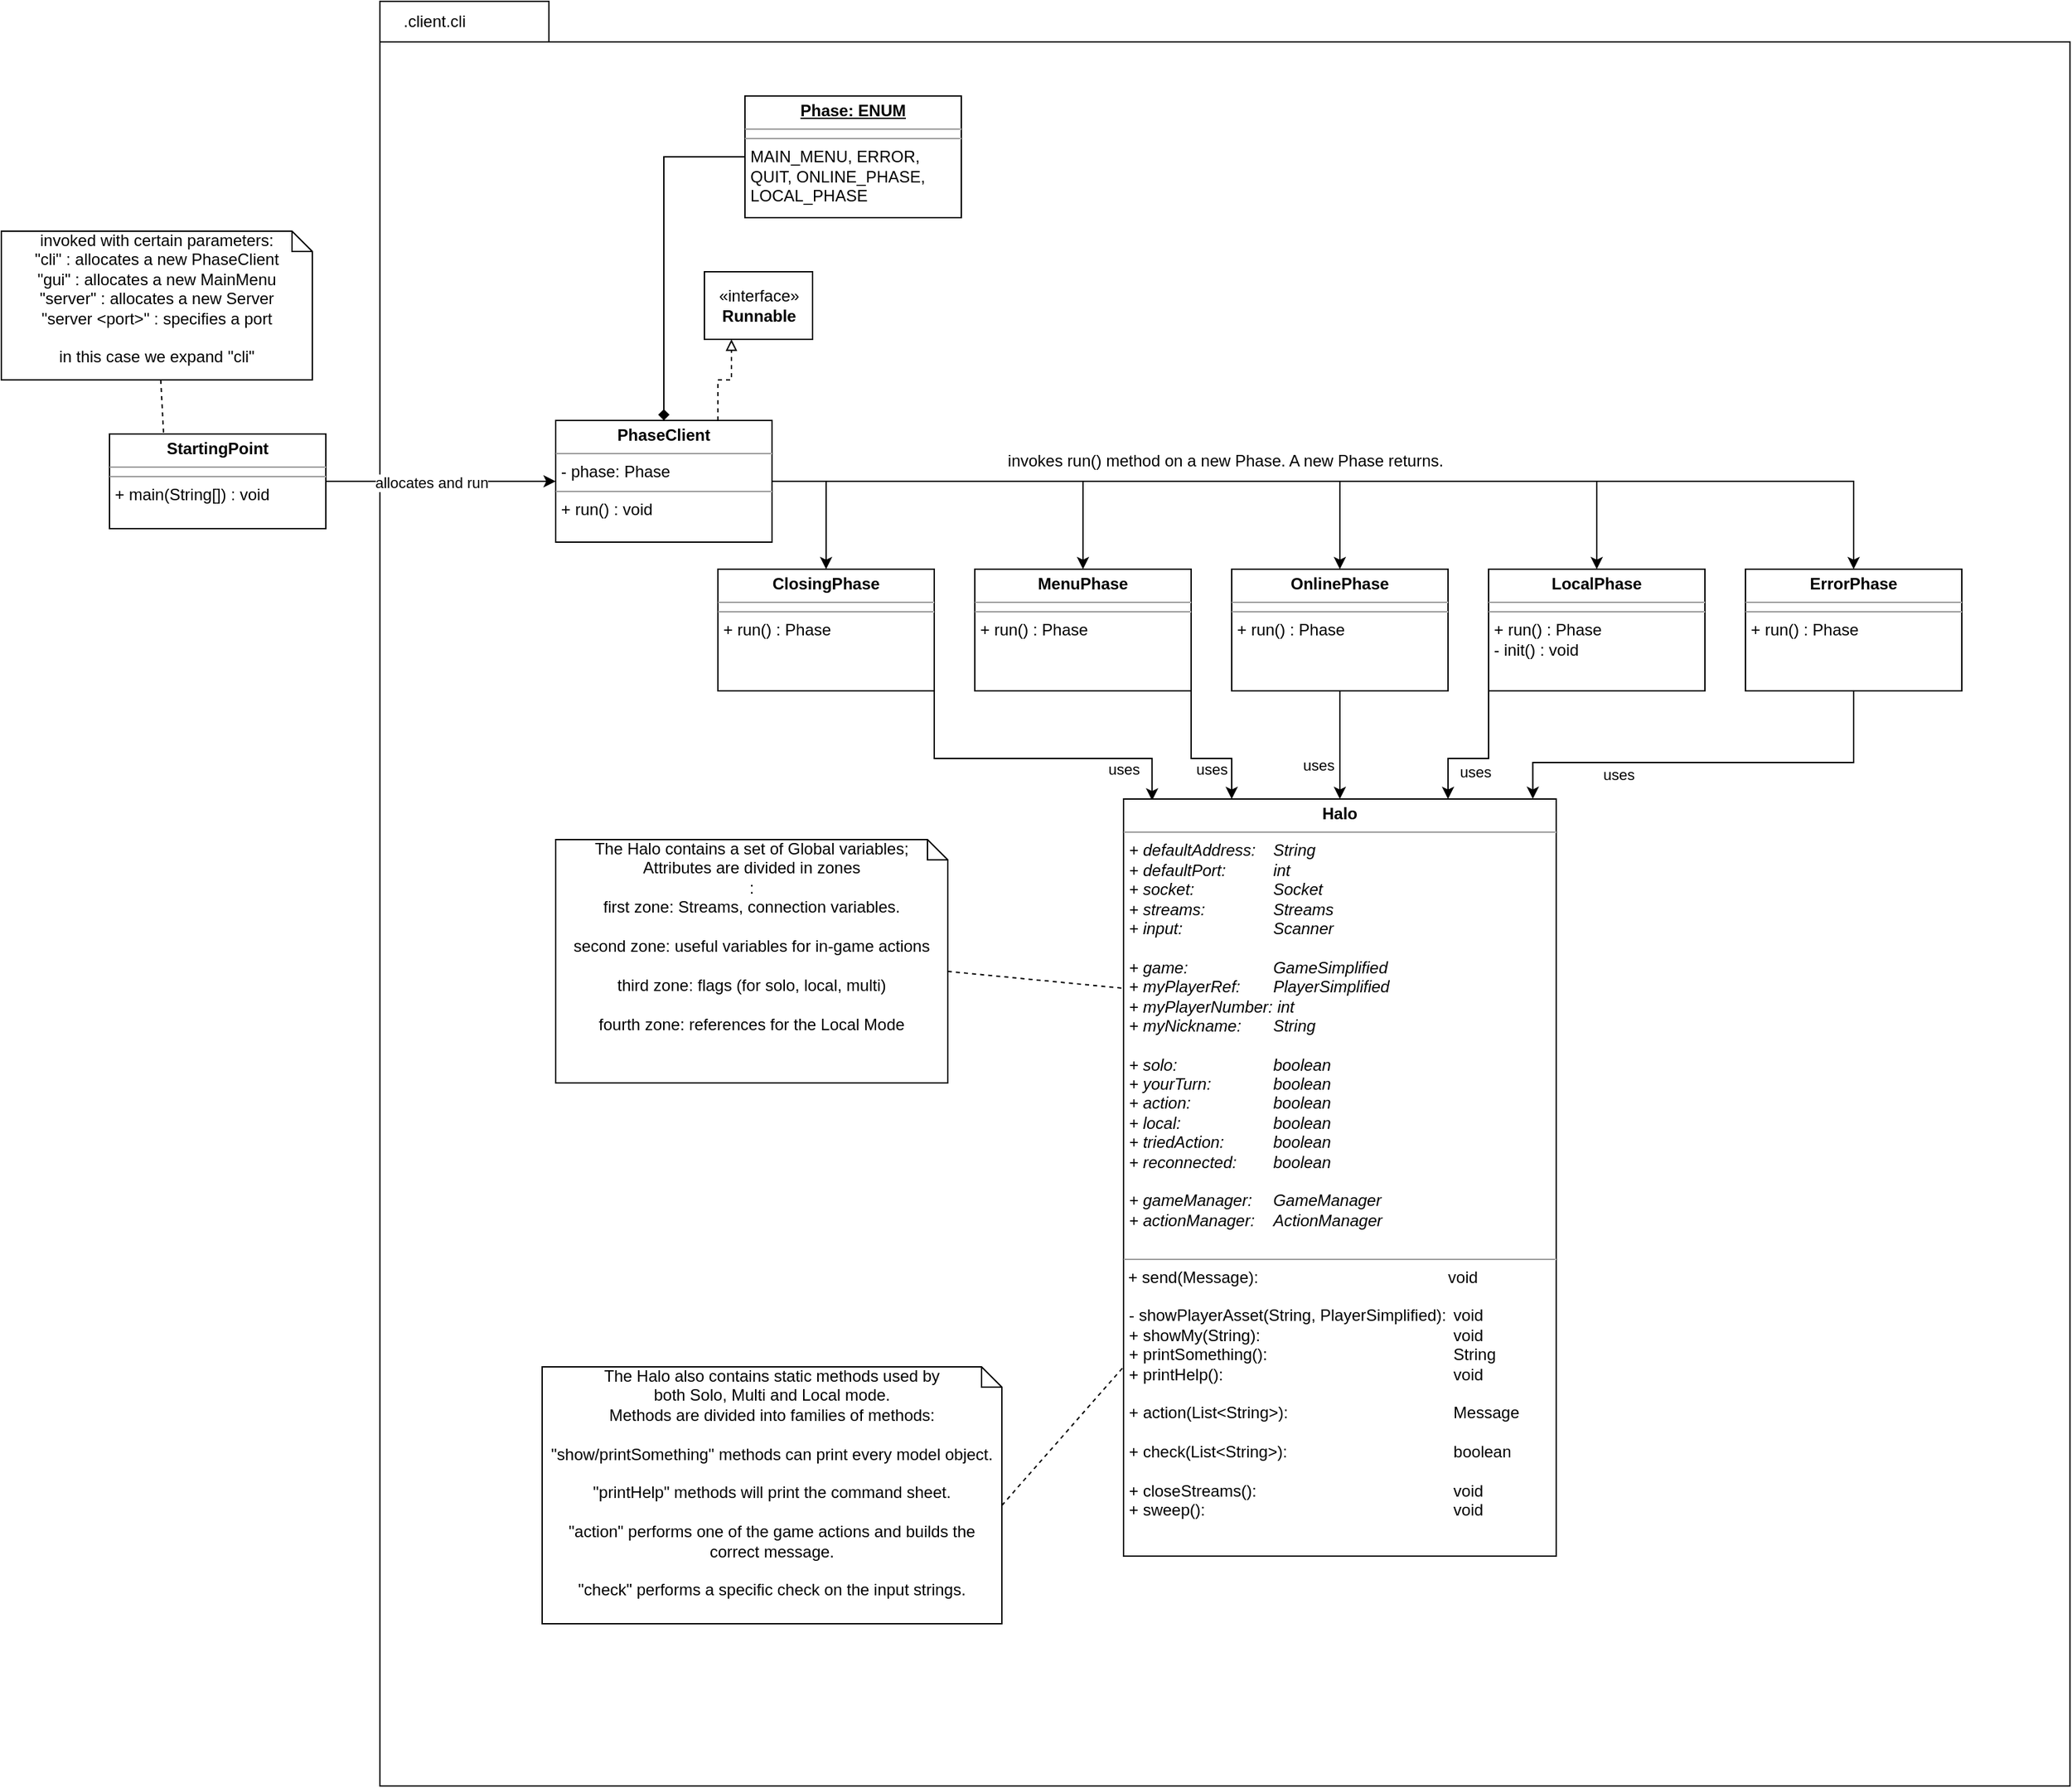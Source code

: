 <mxfile version="14.7.9" type="device"><diagram id="NVYFedq5c0RrCOhnkDx4" name="Page-1"><mxGraphModel dx="2156" dy="1408" grid="1" gridSize="10" guides="1" tooltips="1" connect="1" arrows="1" fold="1" page="1" pageScale="1" pageWidth="2336" pageHeight="1654" math="0" shadow="0"><root><mxCell id="0"/><mxCell id="1" parent="0"/><mxCell id="23ndxPljmLNwuPF0Day8-59" value="Package1" style="shape=folder;fontStyle=1;tabWidth=80;tabHeight=30;tabPosition=left;html=1;boundedLbl=1;verticalAlign=middle;" parent="1" vertex="1"><mxGeometry x="330" y="80" width="1250" height="1320" as="geometry"/></mxCell><mxCell id="23ndxPljmLNwuPF0Day8-35" style="edgeStyle=orthogonalEdgeStyle;rounded=0;orthogonalLoop=1;jettySize=auto;html=1;entryX=0;entryY=0.5;entryDx=0;entryDy=0;startArrow=none;startFill=0;endArrow=classic;endFill=1;" parent="1" source="23ndxPljmLNwuPF0Day8-9" target="23ndxPljmLNwuPF0Day8-10" edge="1"><mxGeometry relative="1" as="geometry"/></mxCell><mxCell id="23ndxPljmLNwuPF0Day8-36" value="allocates and run" style="edgeLabel;html=1;align=center;verticalAlign=middle;resizable=0;points=[];" parent="23ndxPljmLNwuPF0Day8-35" vertex="1" connectable="0"><mxGeometry x="-0.08" y="-1" relative="1" as="geometry"><mxPoint as="offset"/></mxGeometry></mxCell><mxCell id="23ndxPljmLNwuPF0Day8-9" value="&lt;p style=&quot;margin: 0px ; margin-top: 4px ; text-align: center&quot;&gt;&lt;b&gt;StartingPoint&lt;/b&gt;&lt;/p&gt;&lt;hr size=&quot;1&quot;&gt;&lt;hr size=&quot;1&quot;&gt;&lt;p style=&quot;margin: 0px ; margin-left: 4px&quot;&gt;+ main(String[]) : void&lt;br&gt;&lt;/p&gt;" style="verticalAlign=top;align=left;overflow=fill;fontSize=12;fontFamily=Helvetica;html=1;" parent="1" vertex="1"><mxGeometry x="130" y="400" width="160" height="70" as="geometry"/></mxCell><mxCell id="23ndxPljmLNwuPF0Day8-15" style="edgeStyle=orthogonalEdgeStyle;rounded=0;orthogonalLoop=1;jettySize=auto;html=1;entryX=0;entryY=0.5;entryDx=0;entryDy=0;endArrow=none;endFill=0;startArrow=diamond;startFill=1;" parent="1" source="23ndxPljmLNwuPF0Day8-10" target="23ndxPljmLNwuPF0Day8-14" edge="1"><mxGeometry relative="1" as="geometry"/></mxCell><mxCell id="23ndxPljmLNwuPF0Day8-19" style="edgeStyle=orthogonalEdgeStyle;rounded=0;orthogonalLoop=1;jettySize=auto;html=1;exitX=0.75;exitY=0;exitDx=0;exitDy=0;entryX=0.25;entryY=1;entryDx=0;entryDy=0;startArrow=none;startFill=0;endArrow=block;endFill=0;dashed=1;" parent="1" source="23ndxPljmLNwuPF0Day8-10" target="23ndxPljmLNwuPF0Day8-18" edge="1"><mxGeometry relative="1" as="geometry"/></mxCell><mxCell id="23ndxPljmLNwuPF0Day8-53" style="edgeStyle=orthogonalEdgeStyle;rounded=0;orthogonalLoop=1;jettySize=auto;html=1;entryX=0.5;entryY=0;entryDx=0;entryDy=0;startArrow=none;startFill=0;endArrow=classic;endFill=1;" parent="1" source="23ndxPljmLNwuPF0Day8-10" target="23ndxPljmLNwuPF0Day8-16" edge="1"><mxGeometry relative="1" as="geometry"><Array as="points"><mxPoint x="660" y="435"/></Array></mxGeometry></mxCell><mxCell id="23ndxPljmLNwuPF0Day8-54" style="edgeStyle=orthogonalEdgeStyle;rounded=0;orthogonalLoop=1;jettySize=auto;html=1;entryX=0.5;entryY=0;entryDx=0;entryDy=0;startArrow=none;startFill=0;endArrow=classic;endFill=1;" parent="1" source="23ndxPljmLNwuPF0Day8-10" target="23ndxPljmLNwuPF0Day8-21" edge="1"><mxGeometry relative="1" as="geometry"/></mxCell><mxCell id="23ndxPljmLNwuPF0Day8-55" style="edgeStyle=orthogonalEdgeStyle;rounded=0;orthogonalLoop=1;jettySize=auto;html=1;entryX=0.5;entryY=0;entryDx=0;entryDy=0;startArrow=none;startFill=0;endArrow=classic;endFill=1;" parent="1" source="23ndxPljmLNwuPF0Day8-10" target="23ndxPljmLNwuPF0Day8-22" edge="1"><mxGeometry relative="1" as="geometry"/></mxCell><mxCell id="23ndxPljmLNwuPF0Day8-56" style="edgeStyle=orthogonalEdgeStyle;rounded=0;orthogonalLoop=1;jettySize=auto;html=1;entryX=0.5;entryY=0;entryDx=0;entryDy=0;startArrow=none;startFill=0;endArrow=classic;endFill=1;" parent="1" source="23ndxPljmLNwuPF0Day8-10" target="23ndxPljmLNwuPF0Day8-23" edge="1"><mxGeometry relative="1" as="geometry"/></mxCell><mxCell id="23ndxPljmLNwuPF0Day8-57" style="edgeStyle=orthogonalEdgeStyle;rounded=0;orthogonalLoop=1;jettySize=auto;html=1;entryX=0.5;entryY=0;entryDx=0;entryDy=0;startArrow=none;startFill=0;endArrow=classic;endFill=1;" parent="1" source="23ndxPljmLNwuPF0Day8-10" target="23ndxPljmLNwuPF0Day8-24" edge="1"><mxGeometry relative="1" as="geometry"/></mxCell><mxCell id="23ndxPljmLNwuPF0Day8-10" value="&lt;p style=&quot;margin: 0px ; margin-top: 4px ; text-align: center&quot;&gt;&lt;b&gt;PhaseClient&lt;/b&gt;&lt;/p&gt;&lt;hr size=&quot;1&quot;&gt;&lt;p style=&quot;margin: 0px ; margin-left: 4px&quot;&gt;- phase: Phase&lt;br&gt;&lt;/p&gt;&lt;hr size=&quot;1&quot;&gt;&lt;p style=&quot;margin: 0px ; margin-left: 4px&quot;&gt;+ run() : void&lt;br&gt;&lt;/p&gt;" style="verticalAlign=top;align=left;overflow=fill;fontSize=12;fontFamily=Helvetica;html=1;" parent="1" vertex="1"><mxGeometry x="460" y="390" width="160" height="90" as="geometry"/></mxCell><mxCell id="23ndxPljmLNwuPF0Day8-11" value="&lt;div&gt;invoked with certain parameters:&lt;/div&gt;&lt;div&gt;&quot;cli&quot; : allocates a new PhaseClient&lt;/div&gt;&lt;div&gt;&quot;gui&quot; : allocates a new MainMenu&lt;/div&gt;&lt;div&gt;&quot;server&quot; : allocates a new Server&lt;/div&gt;&lt;div&gt;&quot;server &amp;lt;port&amp;gt;&quot; : specifies a port&lt;/div&gt;&lt;div&gt;&lt;br&gt;&lt;/div&gt;&lt;div&gt;in this case we expand &quot;cli&quot;&lt;br&gt;&lt;/div&gt;" style="shape=note;html=1;size=15;spacingLeft=5;align=left;html=1;overflow=fill;whiteSpace=wrap;align=center;" parent="1" vertex="1"><mxGeometry x="50" y="250" width="230" height="110" as="geometry"/></mxCell><mxCell id="23ndxPljmLNwuPF0Day8-13" value="" style="rounded=0;html=1;labelBackgroundColor=none;endArrow=none;dashed=1;entryX=0.25;entryY=0;entryDx=0;entryDy=0;" parent="1" source="23ndxPljmLNwuPF0Day8-11" target="23ndxPljmLNwuPF0Day8-9" edge="1"><mxGeometry relative="1" as="geometry"/></mxCell><mxCell id="23ndxPljmLNwuPF0Day8-14" value="&lt;p style=&quot;margin: 0px ; margin-top: 4px ; text-align: center&quot;&gt;&lt;b&gt;&lt;u&gt;Phase: ENUM&lt;/u&gt;&lt;br&gt;&lt;/b&gt;&lt;/p&gt;&lt;hr size=&quot;1&quot;&gt;&lt;hr size=&quot;1&quot;&gt;&lt;p style=&quot;margin: 0px ; margin-left: 4px&quot;&gt;MAIN_MENU, ERROR,&lt;/p&gt;&lt;p style=&quot;margin: 0px ; margin-left: 4px&quot;&gt;QUIT, ONLINE_PHASE, &lt;br&gt;&lt;/p&gt;&lt;p style=&quot;margin: 0px ; margin-left: 4px&quot;&gt;LOCAL_PHASE&lt;br&gt;&lt;/p&gt;" style="verticalAlign=top;align=left;overflow=fill;fontSize=12;fontFamily=Helvetica;html=1;" parent="1" vertex="1"><mxGeometry x="600" y="150" width="160" height="90" as="geometry"/></mxCell><mxCell id="23ndxPljmLNwuPF0Day8-50" style="edgeStyle=orthogonalEdgeStyle;rounded=0;orthogonalLoop=1;jettySize=auto;html=1;exitX=1;exitY=1;exitDx=0;exitDy=0;entryX=0.066;entryY=0.002;entryDx=0;entryDy=0;entryPerimeter=0;startArrow=none;startFill=0;endArrow=classic;endFill=1;" parent="1" source="23ndxPljmLNwuPF0Day8-16" target="23ndxPljmLNwuPF0Day8-25" edge="1"><mxGeometry relative="1" as="geometry"><Array as="points"><mxPoint x="740" y="640"/><mxPoint x="901" y="640"/></Array></mxGeometry></mxCell><mxCell id="23ndxPljmLNwuPF0Day8-52" value="uses" style="edgeLabel;html=1;align=center;verticalAlign=middle;resizable=0;points=[];" parent="23ndxPljmLNwuPF0Day8-50" vertex="1" connectable="0"><mxGeometry x="0.568" y="-3" relative="1" as="geometry"><mxPoint y="5" as="offset"/></mxGeometry></mxCell><mxCell id="23ndxPljmLNwuPF0Day8-16" value="&lt;p style=&quot;margin: 0px ; margin-top: 4px ; text-align: center&quot;&gt;&lt;b&gt;ClosingPhase&lt;/b&gt;&lt;/p&gt;&lt;hr size=&quot;1&quot;&gt;&lt;hr size=&quot;1&quot;&gt;&lt;p style=&quot;margin: 0px ; margin-left: 4px&quot;&gt;+ run() : Phase&lt;br&gt;&lt;/p&gt;" style="verticalAlign=top;align=left;overflow=fill;fontSize=12;fontFamily=Helvetica;html=1;" parent="1" vertex="1"><mxGeometry x="580" y="500" width="160" height="90" as="geometry"/></mxCell><mxCell id="23ndxPljmLNwuPF0Day8-18" value="«interface»&lt;br&gt;&lt;b&gt;Runnable&lt;/b&gt;" style="html=1;" parent="1" vertex="1"><mxGeometry x="570" y="280" width="80" height="50" as="geometry"/></mxCell><mxCell id="23ndxPljmLNwuPF0Day8-39" style="edgeStyle=orthogonalEdgeStyle;rounded=0;orthogonalLoop=1;jettySize=auto;html=1;entryX=0.25;entryY=0;entryDx=0;entryDy=0;startArrow=none;startFill=0;endArrow=classic;endFill=1;exitX=1;exitY=1;exitDx=0;exitDy=0;" parent="1" source="23ndxPljmLNwuPF0Day8-21" target="23ndxPljmLNwuPF0Day8-25" edge="1"><mxGeometry relative="1" as="geometry"><Array as="points"><mxPoint x="930" y="640"/><mxPoint x="960" y="640"/></Array></mxGeometry></mxCell><mxCell id="23ndxPljmLNwuPF0Day8-44" value="uses" style="edgeLabel;html=1;align=center;verticalAlign=middle;resizable=0;points=[];" parent="23ndxPljmLNwuPF0Day8-39" vertex="1" connectable="0"><mxGeometry x="0.265" y="-8" relative="1" as="geometry"><mxPoint x="-5" as="offset"/></mxGeometry></mxCell><mxCell id="23ndxPljmLNwuPF0Day8-21" value="&lt;p style=&quot;margin: 0px ; margin-top: 4px ; text-align: center&quot;&gt;&lt;b&gt;MenuPhase&lt;/b&gt;&lt;/p&gt;&lt;hr size=&quot;1&quot;&gt;&lt;hr size=&quot;1&quot;&gt;&lt;p style=&quot;margin: 0px ; margin-left: 4px&quot;&gt;+ run() : Phase&lt;br&gt;&lt;/p&gt;" style="verticalAlign=top;align=left;overflow=fill;fontSize=12;fontFamily=Helvetica;html=1;" parent="1" vertex="1"><mxGeometry x="770" y="500" width="160" height="90" as="geometry"/></mxCell><mxCell id="23ndxPljmLNwuPF0Day8-40" style="edgeStyle=orthogonalEdgeStyle;rounded=0;orthogonalLoop=1;jettySize=auto;html=1;entryX=0.5;entryY=0;entryDx=0;entryDy=0;startArrow=none;startFill=0;endArrow=classic;endFill=1;" parent="1" source="23ndxPljmLNwuPF0Day8-22" target="23ndxPljmLNwuPF0Day8-25" edge="1"><mxGeometry relative="1" as="geometry"/></mxCell><mxCell id="23ndxPljmLNwuPF0Day8-45" value="uses" style="edgeLabel;html=1;align=center;verticalAlign=middle;resizable=0;points=[];" parent="23ndxPljmLNwuPF0Day8-40" vertex="1" connectable="0"><mxGeometry x="0.273" y="-3" relative="1" as="geometry"><mxPoint x="-13" y="4" as="offset"/></mxGeometry></mxCell><mxCell id="23ndxPljmLNwuPF0Day8-41" style="edgeStyle=orthogonalEdgeStyle;rounded=0;orthogonalLoop=1;jettySize=auto;html=1;entryX=0.75;entryY=0;entryDx=0;entryDy=0;startArrow=none;startFill=0;endArrow=classic;endFill=1;exitX=0.5;exitY=1;exitDx=0;exitDy=0;" parent="1" source="23ndxPljmLNwuPF0Day8-23" target="23ndxPljmLNwuPF0Day8-25" edge="1"><mxGeometry relative="1" as="geometry"><Array as="points"><mxPoint x="1150" y="590"/><mxPoint x="1150" y="640"/><mxPoint x="1120" y="640"/></Array></mxGeometry></mxCell><mxCell id="23ndxPljmLNwuPF0Day8-46" value="uses" style="edgeLabel;html=1;align=center;verticalAlign=middle;resizable=0;points=[];" parent="23ndxPljmLNwuPF0Day8-41" vertex="1" connectable="0"><mxGeometry x="0.01" y="10" relative="1" as="geometry"><mxPoint x="-20" y="44" as="offset"/></mxGeometry></mxCell><mxCell id="23ndxPljmLNwuPF0Day8-23" value="&lt;p style=&quot;margin: 0px ; margin-top: 4px ; text-align: center&quot;&gt;&lt;b&gt;LocalPhase&lt;/b&gt;&lt;/p&gt;&lt;hr size=&quot;1&quot;&gt;&lt;hr size=&quot;1&quot;&gt;&lt;p style=&quot;margin: 0px ; margin-left: 4px&quot;&gt;+ run() : Phase&lt;/p&gt;&lt;p style=&quot;margin: 0px ; margin-left: 4px&quot;&gt;- init() : void&lt;br&gt;&lt;/p&gt;" style="verticalAlign=top;align=left;overflow=fill;fontSize=12;fontFamily=Helvetica;html=1;" parent="1" vertex="1"><mxGeometry x="1150" y="500" width="160" height="90" as="geometry"/></mxCell><mxCell id="23ndxPljmLNwuPF0Day8-42" style="edgeStyle=orthogonalEdgeStyle;rounded=0;orthogonalLoop=1;jettySize=auto;html=1;entryX=0.946;entryY=-0.005;entryDx=0;entryDy=0;entryPerimeter=0;startArrow=none;startFill=0;endArrow=classic;endFill=1;exitX=0.5;exitY=1;exitDx=0;exitDy=0;" parent="1" source="23ndxPljmLNwuPF0Day8-24" edge="1"><mxGeometry relative="1" as="geometry"><mxPoint x="1420" y="593" as="sourcePoint"/><mxPoint x="1182.72" y="669.9" as="targetPoint"/><Array as="points"><mxPoint x="1420" y="643"/><mxPoint x="1183" y="643"/></Array></mxGeometry></mxCell><mxCell id="23ndxPljmLNwuPF0Day8-47" value="uses" style="edgeLabel;html=1;align=center;verticalAlign=middle;resizable=0;points=[];" parent="23ndxPljmLNwuPF0Day8-42" vertex="1" connectable="0"><mxGeometry x="0.442" y="3" relative="1" as="geometry"><mxPoint x="1" y="6" as="offset"/></mxGeometry></mxCell><mxCell id="23ndxPljmLNwuPF0Day8-24" value="&lt;p style=&quot;margin: 0px ; margin-top: 4px ; text-align: center&quot;&gt;&lt;b&gt;ErrorPhase&lt;/b&gt;&lt;/p&gt;&lt;hr size=&quot;1&quot;&gt;&lt;hr size=&quot;1&quot;&gt;&lt;p style=&quot;margin: 0px ; margin-left: 4px&quot;&gt;+ run() : Phase&lt;/p&gt;" style="verticalAlign=top;align=left;overflow=fill;fontSize=12;fontFamily=Helvetica;html=1;" parent="1" vertex="1"><mxGeometry x="1340" y="500" width="160" height="90" as="geometry"/></mxCell><mxCell id="23ndxPljmLNwuPF0Day8-25" value="&lt;p style=&quot;margin: 0px ; margin-top: 4px ; text-align: center&quot;&gt;&lt;b&gt;Halo&lt;/b&gt;&lt;/p&gt;&lt;hr size=&quot;1&quot;&gt;&lt;p style=&quot;margin: 0px ; margin-left: 4px&quot;&gt;&lt;i&gt;+ defaultAddress: &lt;span style=&quot;white-space: pre&quot;&gt;&#9;&lt;/span&gt;String&lt;/i&gt;&lt;/p&gt;&lt;p style=&quot;margin: 0px ; margin-left: 4px&quot;&gt;&lt;i&gt;+ defaultPort: &lt;span style=&quot;white-space: pre&quot;&gt;&#9;&lt;/span&gt;&lt;span style=&quot;white-space: pre&quot;&gt;&#9;&lt;/span&gt;int&lt;/i&gt;&lt;/p&gt;&lt;p style=&quot;margin: 0px ; margin-left: 4px&quot;&gt;&lt;i&gt;+ socket: &lt;span style=&quot;white-space: pre&quot;&gt;&#9;&lt;/span&gt;&lt;span style=&quot;white-space: pre&quot;&gt;&#9;&lt;/span&gt;Socket&lt;/i&gt;&lt;/p&gt;&lt;p style=&quot;margin: 0px ; margin-left: 4px&quot;&gt;&lt;i&gt;+ streams: &lt;span style=&quot;white-space: pre&quot;&gt;&#9;&lt;/span&gt;&lt;span style=&quot;white-space: pre&quot;&gt;&#9;&lt;/span&gt;Streams&lt;/i&gt;&lt;/p&gt;&lt;p style=&quot;margin: 0px ; margin-left: 4px&quot;&gt;&lt;i&gt;+ input: &lt;span style=&quot;white-space: pre&quot;&gt;&#9;&lt;/span&gt;&lt;span style=&quot;white-space: pre&quot;&gt;&#9;&lt;/span&gt;&lt;span style=&quot;white-space: pre&quot;&gt;&#9;&lt;/span&gt;Scanner&lt;/i&gt;&lt;/p&gt;&lt;p style=&quot;margin: 0px ; margin-left: 4px&quot;&gt;&lt;br&gt;&lt;/p&gt;&lt;p style=&quot;margin: 0px ; margin-left: 4px&quot;&gt;&lt;i&gt;+ game: &lt;span style=&quot;white-space: pre&quot;&gt;&#9;&lt;/span&gt;&lt;span style=&quot;white-space: pre&quot;&gt;&#9;&lt;/span&gt;&lt;span style=&quot;white-space: pre&quot;&gt;&#9;&lt;/span&gt;GameSimplified &lt;br&gt;&lt;/i&gt;&lt;/p&gt;&lt;p style=&quot;margin: 0px ; margin-left: 4px&quot;&gt;&lt;i&gt;+ myPlayerRef: &lt;span style=&quot;white-space: pre&quot;&gt;&lt;span style=&quot;white-space: pre&quot;&gt;&#9;&lt;/span&gt;&lt;/span&gt;&lt;span style=&quot;white-space: pre&quot;&gt;&lt;/span&gt;PlayerSimplified&lt;/i&gt;&lt;/p&gt;&lt;p style=&quot;margin: 0px ; margin-left: 4px&quot;&gt;&lt;i&gt;+ myPlayerNumber: int&lt;/i&gt;&lt;/p&gt;&lt;p style=&quot;margin: 0px ; margin-left: 4px&quot;&gt;&lt;i&gt;+ myNickname: &lt;span style=&quot;white-space: pre&quot;&gt;&#9;&lt;/span&gt;String&lt;/i&gt;&lt;/p&gt;&lt;p style=&quot;margin: 0px ; margin-left: 4px&quot;&gt;&lt;i&gt;&lt;br&gt;&lt;/i&gt;&lt;/p&gt;&lt;p style=&quot;margin: 0px ; margin-left: 4px&quot;&gt;&lt;i&gt;+ solo: &lt;span style=&quot;white-space: pre&quot;&gt;&#9;&lt;/span&gt;&lt;span style=&quot;white-space: pre&quot;&gt;&#9;&lt;/span&gt;&lt;span style=&quot;white-space: pre&quot;&gt;&#9;&lt;/span&gt;boolean&amp;nbsp; &lt;br&gt;&lt;/i&gt;&lt;/p&gt;&lt;p style=&quot;margin: 0px ; margin-left: 4px&quot;&gt;&lt;i&gt;+ yourTurn: &lt;span style=&quot;white-space: pre&quot;&gt;&#9;&lt;/span&gt;&lt;span style=&quot;white-space: pre&quot;&gt;&#9;&lt;/span&gt;boolean&lt;/i&gt;&lt;/p&gt;&lt;p style=&quot;margin: 0px ; margin-left: 4px&quot;&gt;&lt;i&gt;+ action: &lt;span style=&quot;white-space: pre&quot;&gt;&#9;&lt;/span&gt;&lt;span style=&quot;white-space: pre&quot;&gt;&#9;&lt;/span&gt;&lt;span style=&quot;white-space: pre&quot;&gt;&#9;&lt;/span&gt;boolean&lt;/i&gt;&lt;/p&gt;&lt;p style=&quot;margin: 0px ; margin-left: 4px&quot;&gt;&lt;i&gt;+ local: &lt;span style=&quot;white-space: pre&quot;&gt;&#9;&lt;/span&gt;&lt;span style=&quot;white-space: pre&quot;&gt;&#9;&lt;/span&gt;&lt;span style=&quot;white-space: pre&quot;&gt;&#9;&lt;/span&gt;boolean&lt;/i&gt;&lt;/p&gt;&lt;p style=&quot;margin: 0px ; margin-left: 4px&quot;&gt;&lt;i&gt;+ triedAction: &lt;span style=&quot;white-space: pre&quot;&gt;&#9;&lt;/span&gt;&lt;span style=&quot;white-space: pre&quot;&gt;&#9;&lt;/span&gt;boolean&lt;/i&gt;&lt;/p&gt;&lt;p style=&quot;margin: 0px ; margin-left: 4px&quot;&gt;&lt;i&gt;+ reconnected: &lt;span style=&quot;white-space: pre&quot;&gt;&#9;&lt;/span&gt;boolean&lt;br&gt;&lt;/i&gt;&lt;/p&gt;&lt;p style=&quot;margin: 0px ; margin-left: 4px&quot;&gt;&lt;i&gt;&lt;br&gt;&lt;/i&gt;&lt;/p&gt;&lt;p style=&quot;margin: 0px ; margin-left: 4px&quot;&gt;&lt;i&gt;+ gameManager: &lt;span style=&quot;white-space: pre&quot;&gt;&#9;&lt;/span&gt;GameManager&lt;br&gt;&lt;/i&gt;&lt;/p&gt;&lt;p style=&quot;margin: 0px ; margin-left: 4px&quot;&gt;&lt;i&gt;+ actionManager: &lt;span style=&quot;white-space: pre&quot;&gt;&#9;&lt;/span&gt;ActionManager&lt;/i&gt;&lt;br&gt;&lt;i&gt;&lt;/i&gt;&lt;/p&gt;&lt;p style=&quot;margin: 0px ; margin-left: 4px&quot;&gt;&lt;br&gt;&lt;/p&gt;&lt;hr size=&quot;1&quot;&gt;&amp;nbsp;+ send(Message): &lt;span style=&quot;white-space: pre&quot;&gt;&#9;&lt;/span&gt;&lt;span style=&quot;white-space: pre&quot;&gt;&#9;&lt;/span&gt;&lt;span style=&quot;white-space: pre&quot;&gt;&#9;&lt;/span&gt;&lt;span style=&quot;white-space: pre&quot;&gt;&#9;&lt;/span&gt;&lt;span style=&quot;white-space: pre&quot;&gt;&#9;&lt;/span&gt;&lt;span style=&quot;white-space: pre&quot;&gt;&#9;&lt;/span&gt;void&lt;p style=&quot;margin: 0px ; margin-left: 4px&quot;&gt;&lt;br&gt;&lt;/p&gt;&lt;p style=&quot;margin: 0px ; margin-left: 4px&quot;&gt;- showPlayerAsset(String, PlayerSimplified):&lt;span style=&quot;white-space: pre&quot;&gt;&#9;&lt;/span&gt;&lt;span style=&quot;white-space: pre&quot;&gt;&lt;/span&gt;void&lt;/p&gt;&lt;p style=&quot;margin: 0px ; margin-left: 4px&quot;&gt;+ showMy(String): &lt;span style=&quot;white-space: pre&quot;&gt;&#9;&lt;/span&gt;&lt;span style=&quot;white-space: pre&quot;&gt;&#9;&lt;/span&gt;&lt;span style=&quot;white-space: pre&quot;&gt;&#9;&lt;/span&gt;&lt;span style=&quot;white-space: pre&quot;&gt;&#9;&lt;/span&gt;&lt;span style=&quot;white-space: pre&quot;&gt;&#9;&lt;/span&gt;&lt;span style=&quot;white-space: pre&quot;&gt;&#9;&lt;/span&gt;void&lt;/p&gt;&lt;p style=&quot;margin: 0px ; margin-left: 4px&quot;&gt;+ printSomething(): &lt;span style=&quot;white-space: pre&quot;&gt;&#9;&lt;/span&gt;&lt;span style=&quot;white-space: pre&quot;&gt;&#9;&lt;/span&gt;&lt;span style=&quot;white-space: pre&quot;&gt;&#9;&lt;/span&gt;&lt;span style=&quot;white-space: pre&quot;&gt;&#9;&lt;/span&gt;&lt;span style=&quot;white-space: pre&quot;&gt;&#9;&lt;/span&gt;String&lt;/p&gt;&lt;p style=&quot;margin: 0px ; margin-left: 4px&quot;&gt;+ printHelp(): &lt;span style=&quot;white-space: pre&quot;&gt;&#9;&lt;/span&gt;&lt;span style=&quot;white-space: pre&quot;&gt;&#9;&lt;/span&gt;&lt;span style=&quot;white-space: pre&quot;&gt;&#9;&lt;/span&gt;&lt;span style=&quot;white-space: pre&quot;&gt;&#9;&lt;/span&gt;&lt;span style=&quot;white-space: pre&quot;&gt;&#9;&lt;/span&gt;&lt;span style=&quot;white-space: pre&quot;&gt;&#9;&lt;/span&gt;&lt;span style=&quot;white-space: pre&quot;&gt;&#9;&lt;/span&gt;void&lt;br&gt;&lt;/p&gt;&lt;p style=&quot;margin: 0px ; margin-left: 4px&quot;&gt;&lt;br&gt;&lt;/p&gt;&lt;p style=&quot;margin: 0px ; margin-left: 4px&quot;&gt;+ action(List&amp;lt;String&amp;gt;): &lt;span style=&quot;white-space: pre&quot;&gt;&#9;&lt;/span&gt;&lt;span style=&quot;white-space: pre&quot;&gt;&#9;&lt;/span&gt;&lt;span style=&quot;white-space: pre&quot;&gt;&#9;&lt;/span&gt;&lt;span style=&quot;white-space: pre&quot;&gt;&#9;&lt;/span&gt;&lt;span style=&quot;white-space: pre&quot;&gt;&#9;&lt;/span&gt;Message&lt;/p&gt;&lt;p style=&quot;margin: 0px ; margin-left: 4px&quot;&gt;&lt;br&gt;&lt;/p&gt;&lt;p style=&quot;margin: 0px ; margin-left: 4px&quot;&gt;+ check(List&amp;lt;String&amp;gt;): &lt;span style=&quot;white-space: pre&quot;&gt;&#9;&lt;/span&gt;&lt;span style=&quot;white-space: pre&quot;&gt;&#9;&lt;/span&gt;&lt;span style=&quot;white-space: pre&quot;&gt;&#9;&lt;/span&gt;&lt;span style=&quot;white-space: pre&quot;&gt;&#9;&lt;/span&gt;&lt;span style=&quot;white-space: pre&quot;&gt;&#9;&lt;/span&gt;boolean&lt;/p&gt;&lt;p style=&quot;margin: 0px ; margin-left: 4px&quot;&gt;&lt;br&gt;&lt;/p&gt;&lt;p style=&quot;margin: 0px ; margin-left: 4px&quot;&gt;+ closeStreams(): &lt;span style=&quot;white-space: pre&quot;&gt;&#9;&lt;/span&gt;&lt;span style=&quot;white-space: pre&quot;&gt;&#9;&lt;/span&gt;&lt;span style=&quot;white-space: pre&quot;&gt;&#9;&lt;/span&gt;&lt;span style=&quot;white-space: pre&quot;&gt;&#9;&lt;/span&gt;&lt;span style=&quot;white-space: pre&quot;&gt;&#9;&lt;/span&gt;&lt;span style=&quot;white-space: pre&quot;&gt;&#9;&lt;/span&gt;&lt;span style=&quot;white-space: pre&quot;&gt;&lt;/span&gt;void&lt;/p&gt;&lt;p style=&quot;margin: 0px ; margin-left: 4px&quot;&gt;+ sweep(): &lt;span style=&quot;white-space: pre&quot;&gt;&#9;&lt;/span&gt;&lt;span style=&quot;white-space: pre&quot;&gt;&#9;&lt;/span&gt;&lt;span style=&quot;white-space: pre&quot;&gt;&#9;&lt;/span&gt;&lt;span style=&quot;white-space: pre&quot;&gt;&#9;&lt;/span&gt;&lt;span style=&quot;white-space: pre&quot;&gt;&#9;&lt;/span&gt;&lt;span style=&quot;white-space: pre&quot;&gt;&#9;&lt;/span&gt;&lt;span style=&quot;white-space: pre&quot;&gt;&#9;&lt;/span&gt;void&lt;br&gt;&lt;/p&gt;&lt;p style=&quot;margin: 0px ; margin-left: 4px&quot;&gt;&lt;br&gt;&lt;/p&gt;&lt;p style=&quot;margin: 0px ; margin-left: 4px&quot;&gt;&lt;br&gt;&lt;/p&gt;" style="verticalAlign=top;align=left;overflow=fill;fontSize=12;fontFamily=Helvetica;html=1;" parent="1" vertex="1"><mxGeometry x="880" y="670" width="320" height="560" as="geometry"/></mxCell><mxCell id="23ndxPljmLNwuPF0Day8-29" value="&lt;div&gt;The Halo contains a set of Global variables;&lt;br&gt;&lt;/div&gt;&lt;div&gt;Attributes are divided in zones&lt;/div&gt;&lt;div&gt;:&lt;/div&gt;&lt;div&gt;first zone: Streams, connection variables.&lt;/div&gt;&lt;div&gt;&lt;br&gt;&lt;/div&gt;&lt;div&gt;second zone: useful variables for in-game actions&lt;/div&gt;&lt;div&gt;&lt;br&gt;&lt;/div&gt;&lt;div&gt;third zone: flags (for solo, local, multi)&lt;/div&gt;&lt;div&gt;&lt;br&gt;&lt;/div&gt;&lt;div&gt;fourth zone: references for the Local Mode&lt;br&gt;&lt;/div&gt;" style="shape=note;html=1;size=15;spacingLeft=5;align=left;html=1;overflow=fill;whiteSpace=wrap;align=center;verticalAlign=middle;" parent="1" vertex="1"><mxGeometry x="460" y="700" width="290" height="180" as="geometry"/></mxCell><mxCell id="23ndxPljmLNwuPF0Day8-30" value="" style="rounded=0;html=1;labelBackgroundColor=none;endArrow=none;dashed=1;entryX=0;entryY=0.25;entryDx=0;entryDy=0;exitX=0;exitY=0;exitDx=290;exitDy=97.5;exitPerimeter=0;" parent="1" source="23ndxPljmLNwuPF0Day8-29" target="23ndxPljmLNwuPF0Day8-25" edge="1"><mxGeometry relative="1" as="geometry"><mxPoint x="750" y="799" as="sourcePoint"/></mxGeometry></mxCell><mxCell id="23ndxPljmLNwuPF0Day8-33" value="&lt;div&gt;The Halo also contains static methods used by&lt;/div&gt;&lt;div&gt;both Solo, Multi and Local mode.&lt;/div&gt;&lt;div&gt;Methods are divided into families of methods:&lt;/div&gt;&lt;div&gt;&lt;br&gt;&lt;/div&gt;&lt;div&gt;&quot;show/printSomething&quot; methods can print every model object.&lt;/div&gt;&lt;div&gt;&lt;br&gt;&lt;/div&gt;&lt;div&gt;&quot;printHelp&quot; methods will print the command sheet.&lt;/div&gt;&lt;div&gt;&lt;br&gt;&lt;/div&gt;&lt;div&gt;&quot;action&quot; performs one of the game actions and builds the correct message.&lt;/div&gt;&lt;div&gt;&lt;br&gt;&lt;/div&gt;&lt;div&gt;&quot;check&quot; performs a specific check on the input strings.&lt;/div&gt;" style="shape=note;html=1;size=15;spacingLeft=5;align=left;html=1;overflow=fill;whiteSpace=wrap;align=center;" parent="1" vertex="1"><mxGeometry x="450" y="1090" width="340" height="190" as="geometry"/></mxCell><mxCell id="23ndxPljmLNwuPF0Day8-34" value="" style="rounded=0;html=1;labelBackgroundColor=none;endArrow=none;dashed=1;entryX=0;entryY=0.75;entryDx=0;entryDy=0;exitX=0;exitY=0;exitDx=340;exitDy=102.5;exitPerimeter=0;" parent="1" source="23ndxPljmLNwuPF0Day8-33" target="23ndxPljmLNwuPF0Day8-25" edge="1"><mxGeometry relative="1" as="geometry"><mxPoint x="750" y="1143.667" as="sourcePoint"/></mxGeometry></mxCell><mxCell id="23ndxPljmLNwuPF0Day8-22" value="&lt;p style=&quot;margin: 0px ; margin-top: 4px ; text-align: center&quot;&gt;&lt;b&gt;OnlinePhase&lt;/b&gt;&lt;/p&gt;&lt;hr size=&quot;1&quot;&gt;&lt;hr size=&quot;1&quot;&gt;&lt;p style=&quot;margin: 0px ; margin-left: 4px&quot;&gt;+ run() : Phase&lt;br&gt;&lt;/p&gt;" style="verticalAlign=top;align=left;overflow=fill;fontSize=12;fontFamily=Helvetica;html=1;" parent="1" vertex="1"><mxGeometry x="960" y="500" width="160" height="90" as="geometry"/></mxCell><mxCell id="23ndxPljmLNwuPF0Day8-58" value="invokes run() method on a new Phase. A new Phase returns. " style="text;html=1;align=center;verticalAlign=middle;resizable=0;points=[];autosize=1;strokeColor=none;" parent="1" vertex="1"><mxGeometry x="785" y="410" width="340" height="20" as="geometry"/></mxCell><mxCell id="23ndxPljmLNwuPF0Day8-60" value=".client.cli" style="text;html=1;align=center;verticalAlign=middle;resizable=0;points=[];autosize=1;strokeColor=none;" parent="1" vertex="1"><mxGeometry x="340" y="85" width="60" height="20" as="geometry"/></mxCell></root></mxGraphModel></diagram></mxfile>